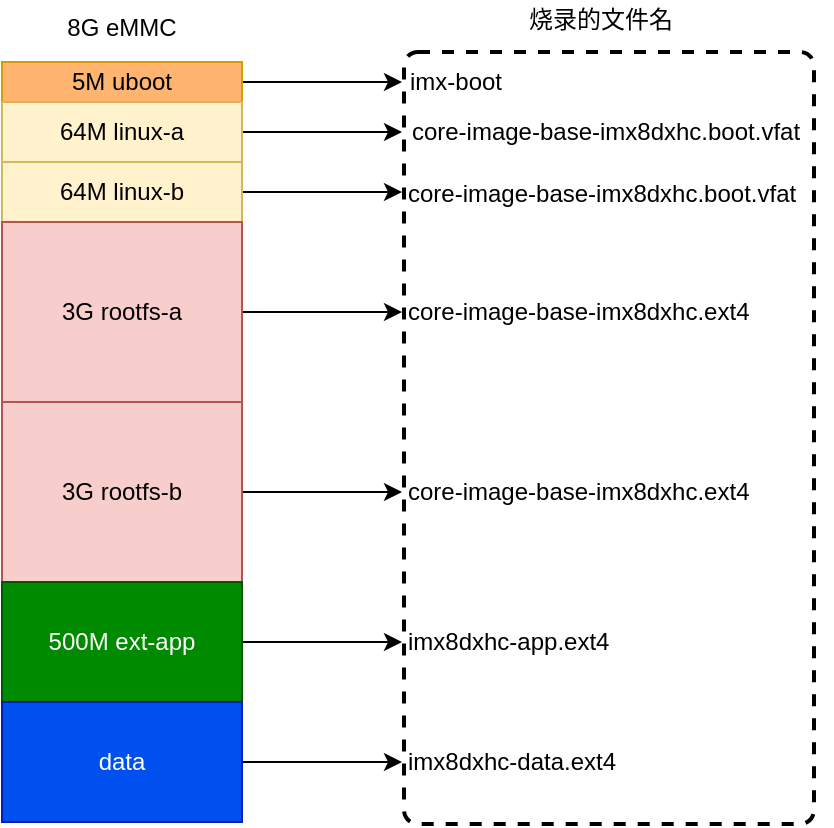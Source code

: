 <mxfile version="15.0.6" type="github">
  <diagram id="xB5CWRzruUTUXc5xDvux" name="Page-1">
    <mxGraphModel dx="865" dy="483" grid="0" gridSize="10" guides="1" tooltips="1" connect="1" arrows="1" fold="1" page="1" pageScale="1" pageWidth="827" pageHeight="1169" math="0" shadow="0">
      <root>
        <mxCell id="0" />
        <mxCell id="1" parent="0" />
        <mxCell id="X4DnhaZ_To_zHpH7ZMSN-25" value="" style="rounded=1;whiteSpace=wrap;html=1;absoluteArcSize=1;arcSize=14;strokeWidth=2;dashed=1;" vertex="1" parent="1">
          <mxGeometry x="431" y="105" width="205" height="386" as="geometry" />
        </mxCell>
        <mxCell id="X4DnhaZ_To_zHpH7ZMSN-2" value="" style="edgeStyle=orthogonalEdgeStyle;rounded=0;orthogonalLoop=1;jettySize=auto;html=1;" edge="1" parent="1" source="dvLIRJP0Ob4-i5YpCXI8-1">
          <mxGeometry relative="1" as="geometry">
            <mxPoint x="430" y="120" as="targetPoint" />
          </mxGeometry>
        </mxCell>
        <mxCell id="dvLIRJP0Ob4-i5YpCXI8-1" value="5M uboot" style="rounded=0;whiteSpace=wrap;html=1;strokeColor=#d79b00;fillColor=#FFB570;" parent="1" vertex="1">
          <mxGeometry x="230" y="110" width="120" height="20" as="geometry" />
        </mxCell>
        <mxCell id="X4DnhaZ_To_zHpH7ZMSN-6" value="" style="edgeStyle=orthogonalEdgeStyle;rounded=0;orthogonalLoop=1;jettySize=auto;html=1;" edge="1" parent="1" source="dvLIRJP0Ob4-i5YpCXI8-2">
          <mxGeometry relative="1" as="geometry">
            <mxPoint x="430" y="145" as="targetPoint" />
          </mxGeometry>
        </mxCell>
        <mxCell id="dvLIRJP0Ob4-i5YpCXI8-2" value="64M linux-a" style="rounded=0;whiteSpace=wrap;html=1;fillColor=#fff2cc;strokeColor=#d6b656;" parent="1" vertex="1">
          <mxGeometry x="230" y="130" width="120" height="30" as="geometry" />
        </mxCell>
        <mxCell id="X4DnhaZ_To_zHpH7ZMSN-9" value="" style="edgeStyle=orthogonalEdgeStyle;rounded=0;orthogonalLoop=1;jettySize=auto;html=1;" edge="1" parent="1" source="dvLIRJP0Ob4-i5YpCXI8-4">
          <mxGeometry relative="1" as="geometry">
            <mxPoint x="430" y="175" as="targetPoint" />
          </mxGeometry>
        </mxCell>
        <mxCell id="dvLIRJP0Ob4-i5YpCXI8-4" value="64M linux-b" style="rounded=0;whiteSpace=wrap;html=1;fillColor=#fff2cc;strokeColor=#d6b656;" parent="1" vertex="1">
          <mxGeometry x="230" y="160" width="120" height="30" as="geometry" />
        </mxCell>
        <mxCell id="X4DnhaZ_To_zHpH7ZMSN-12" value="" style="edgeStyle=orthogonalEdgeStyle;rounded=0;orthogonalLoop=1;jettySize=auto;html=1;" edge="1" parent="1" source="dvLIRJP0Ob4-i5YpCXI8-5">
          <mxGeometry relative="1" as="geometry">
            <mxPoint x="430" y="235" as="targetPoint" />
          </mxGeometry>
        </mxCell>
        <mxCell id="dvLIRJP0Ob4-i5YpCXI8-5" value="3G rootfs-a" style="rounded=0;whiteSpace=wrap;html=1;fillColor=#f8cecc;strokeColor=#b85450;" parent="1" vertex="1">
          <mxGeometry x="230" y="190" width="120" height="90" as="geometry" />
        </mxCell>
        <mxCell id="X4DnhaZ_To_zHpH7ZMSN-15" value="" style="edgeStyle=orthogonalEdgeStyle;rounded=0;orthogonalLoop=1;jettySize=auto;html=1;" edge="1" parent="1" source="dvLIRJP0Ob4-i5YpCXI8-6">
          <mxGeometry relative="1" as="geometry">
            <mxPoint x="430" y="325" as="targetPoint" />
          </mxGeometry>
        </mxCell>
        <mxCell id="dvLIRJP0Ob4-i5YpCXI8-6" value="3G rootfs-b" style="rounded=0;whiteSpace=wrap;html=1;fillColor=#f8cecc;strokeColor=#b85450;" parent="1" vertex="1">
          <mxGeometry x="230" y="280" width="120" height="90" as="geometry" />
        </mxCell>
        <mxCell id="X4DnhaZ_To_zHpH7ZMSN-18" value="" style="edgeStyle=orthogonalEdgeStyle;rounded=0;orthogonalLoop=1;jettySize=auto;html=1;" edge="1" parent="1" source="dvLIRJP0Ob4-i5YpCXI8-7">
          <mxGeometry relative="1" as="geometry">
            <mxPoint x="430" y="400" as="targetPoint" />
          </mxGeometry>
        </mxCell>
        <mxCell id="dvLIRJP0Ob4-i5YpCXI8-7" value="500M ext-app" style="rounded=0;whiteSpace=wrap;html=1;fillColor=#008a00;strokeColor=#005700;fontColor=#ffffff;" parent="1" vertex="1">
          <mxGeometry x="230" y="370" width="120" height="60" as="geometry" />
        </mxCell>
        <mxCell id="X4DnhaZ_To_zHpH7ZMSN-21" value="" style="edgeStyle=orthogonalEdgeStyle;rounded=0;orthogonalLoop=1;jettySize=auto;html=1;" edge="1" parent="1" source="dvLIRJP0Ob4-i5YpCXI8-8">
          <mxGeometry relative="1" as="geometry">
            <mxPoint x="430" y="460" as="targetPoint" />
          </mxGeometry>
        </mxCell>
        <mxCell id="dvLIRJP0Ob4-i5YpCXI8-8" value="data" style="rounded=0;whiteSpace=wrap;html=1;fillColor=#0050ef;strokeColor=#001DBC;fontColor=#ffffff;" parent="1" vertex="1">
          <mxGeometry x="230" y="430" width="120" height="60" as="geometry" />
        </mxCell>
        <mxCell id="dvLIRJP0Ob4-i5YpCXI8-10" value="8G eMMC" style="text;html=1;strokeColor=none;fillColor=none;align=center;verticalAlign=middle;whiteSpace=wrap;rounded=0;" parent="1" vertex="1">
          <mxGeometry x="255" y="83" width="70" height="20" as="geometry" />
        </mxCell>
        <mxCell id="X4DnhaZ_To_zHpH7ZMSN-3" value="imx-boot" style="text;html=1;strokeColor=none;fillColor=none;align=center;verticalAlign=middle;whiteSpace=wrap;rounded=0;" vertex="1" parent="1">
          <mxGeometry x="431" y="110" width="52" height="20" as="geometry" />
        </mxCell>
        <UserObject label="core-image-base-imx8dxhc.boot.vfat" link="core-image-base-imx8dxhc.boot.vfat" id="X4DnhaZ_To_zHpH7ZMSN-7">
          <mxCell style="text;html=1;strokeColor=none;fillColor=none;align=center;verticalAlign=middle;whiteSpace=wrap;rounded=0;" vertex="1" parent="1">
            <mxGeometry x="423" y="135" width="218" height="20" as="geometry" />
          </mxCell>
        </UserObject>
        <UserObject label="core-image-base-imx8dxhc.boot.vfat" link="core-image-base-imx8dxhc.boot.vfat" id="X4DnhaZ_To_zHpH7ZMSN-10">
          <mxCell style="text;whiteSpace=wrap;html=1;" vertex="1" parent="1">
            <mxGeometry x="430.997" y="162.0" width="214" height="28" as="geometry" />
          </mxCell>
        </UserObject>
        <mxCell id="X4DnhaZ_To_zHpH7ZMSN-13" value="core-image-base-imx8dxhc.ext4" style="text;whiteSpace=wrap;html=1;" vertex="1" parent="1">
          <mxGeometry x="430.997" y="221.003" width="190" height="28" as="geometry" />
        </mxCell>
        <mxCell id="X4DnhaZ_To_zHpH7ZMSN-16" value="core-image-base-imx8dxhc.ext4" style="text;whiteSpace=wrap;html=1;" vertex="1" parent="1">
          <mxGeometry x="430.997" y="310.997" width="190" height="28" as="geometry" />
        </mxCell>
        <mxCell id="X4DnhaZ_To_zHpH7ZMSN-19" value="imx8dxhc-app.ext4" style="text;whiteSpace=wrap;html=1;" vertex="1" parent="1">
          <mxGeometry x="430.997" y="386.0" width="121" height="28" as="geometry" />
        </mxCell>
        <mxCell id="X4DnhaZ_To_zHpH7ZMSN-22" value="imx8dxhc-data.ext4" style="text;whiteSpace=wrap;html=1;" vertex="1" parent="1">
          <mxGeometry x="431.0" y="445.997" width="124" height="28" as="geometry" />
        </mxCell>
        <mxCell id="X4DnhaZ_To_zHpH7ZMSN-26" value="烧录的文件名" style="text;html=1;strokeColor=none;fillColor=none;align=center;verticalAlign=middle;whiteSpace=wrap;rounded=0;dashed=1;" vertex="1" parent="1">
          <mxGeometry x="476.5" y="79" width="105" height="20" as="geometry" />
        </mxCell>
      </root>
    </mxGraphModel>
  </diagram>
</mxfile>
